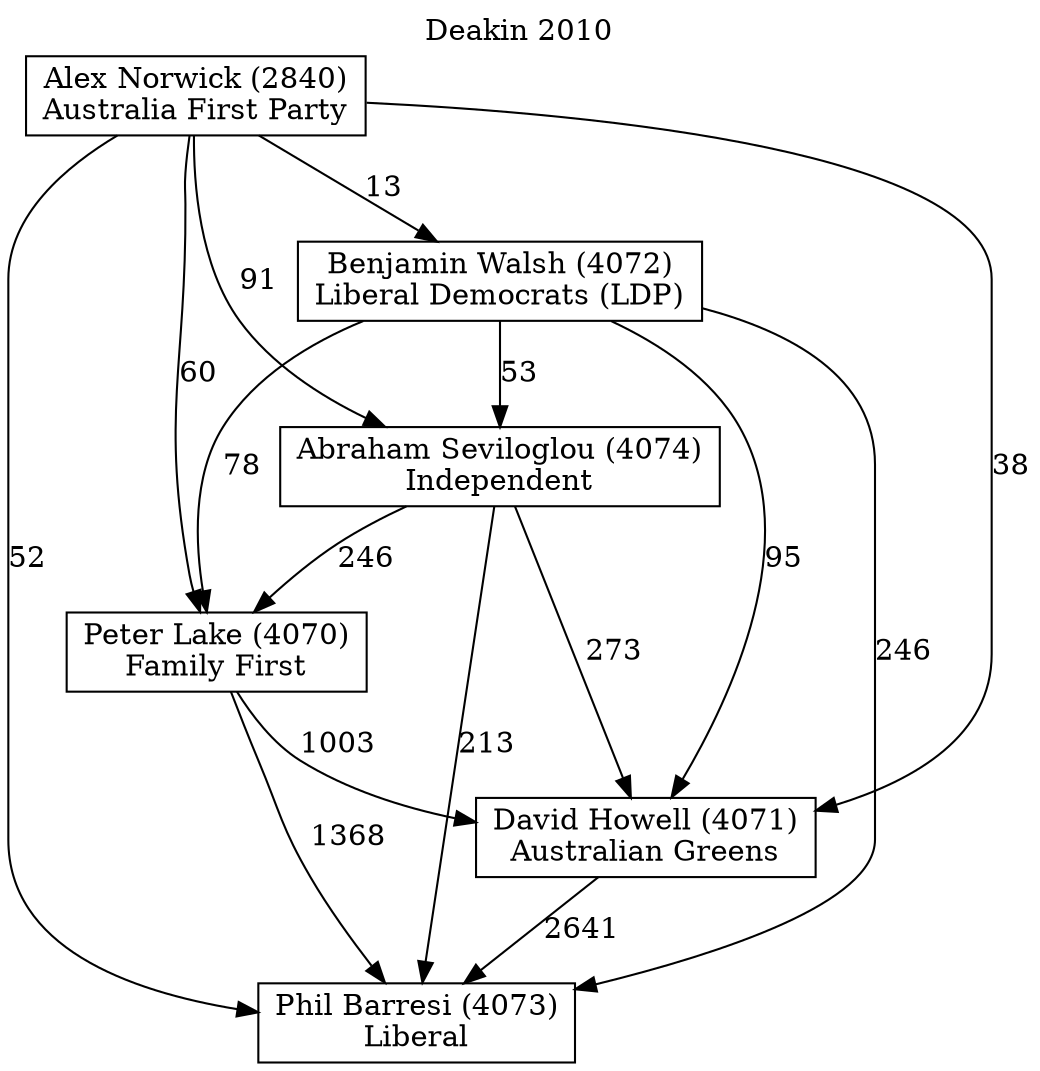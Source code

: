 // House preference flow
digraph "Phil Barresi (4073)_Deakin_2010" {
	graph [label="Deakin 2010" labelloc=t mclimit=10]
	node [shape=box]
	"Phil Barresi (4073)" [label="Phil Barresi (4073)
Liberal"]
	"David Howell (4071)" [label="David Howell (4071)
Australian Greens"]
	"Peter Lake (4070)" [label="Peter Lake (4070)
Family First"]
	"Abraham Seviloglou (4074)" [label="Abraham Seviloglou (4074)
Independent"]
	"Benjamin Walsh (4072)" [label="Benjamin Walsh (4072)
Liberal Democrats (LDP)"]
	"Alex Norwick (2840)" [label="Alex Norwick (2840)
Australia First Party"]
	"David Howell (4071)" -> "Phil Barresi (4073)" [label=2641]
	"Peter Lake (4070)" -> "David Howell (4071)" [label=1003]
	"Abraham Seviloglou (4074)" -> "Peter Lake (4070)" [label=246]
	"Benjamin Walsh (4072)" -> "Abraham Seviloglou (4074)" [label=53]
	"Alex Norwick (2840)" -> "Benjamin Walsh (4072)" [label=13]
	"Peter Lake (4070)" -> "Phil Barresi (4073)" [label=1368]
	"Abraham Seviloglou (4074)" -> "Phil Barresi (4073)" [label=213]
	"Benjamin Walsh (4072)" -> "Phil Barresi (4073)" [label=246]
	"Alex Norwick (2840)" -> "Phil Barresi (4073)" [label=52]
	"Alex Norwick (2840)" -> "Abraham Seviloglou (4074)" [label=91]
	"Benjamin Walsh (4072)" -> "Peter Lake (4070)" [label=78]
	"Alex Norwick (2840)" -> "Peter Lake (4070)" [label=60]
	"Abraham Seviloglou (4074)" -> "David Howell (4071)" [label=273]
	"Benjamin Walsh (4072)" -> "David Howell (4071)" [label=95]
	"Alex Norwick (2840)" -> "David Howell (4071)" [label=38]
}
